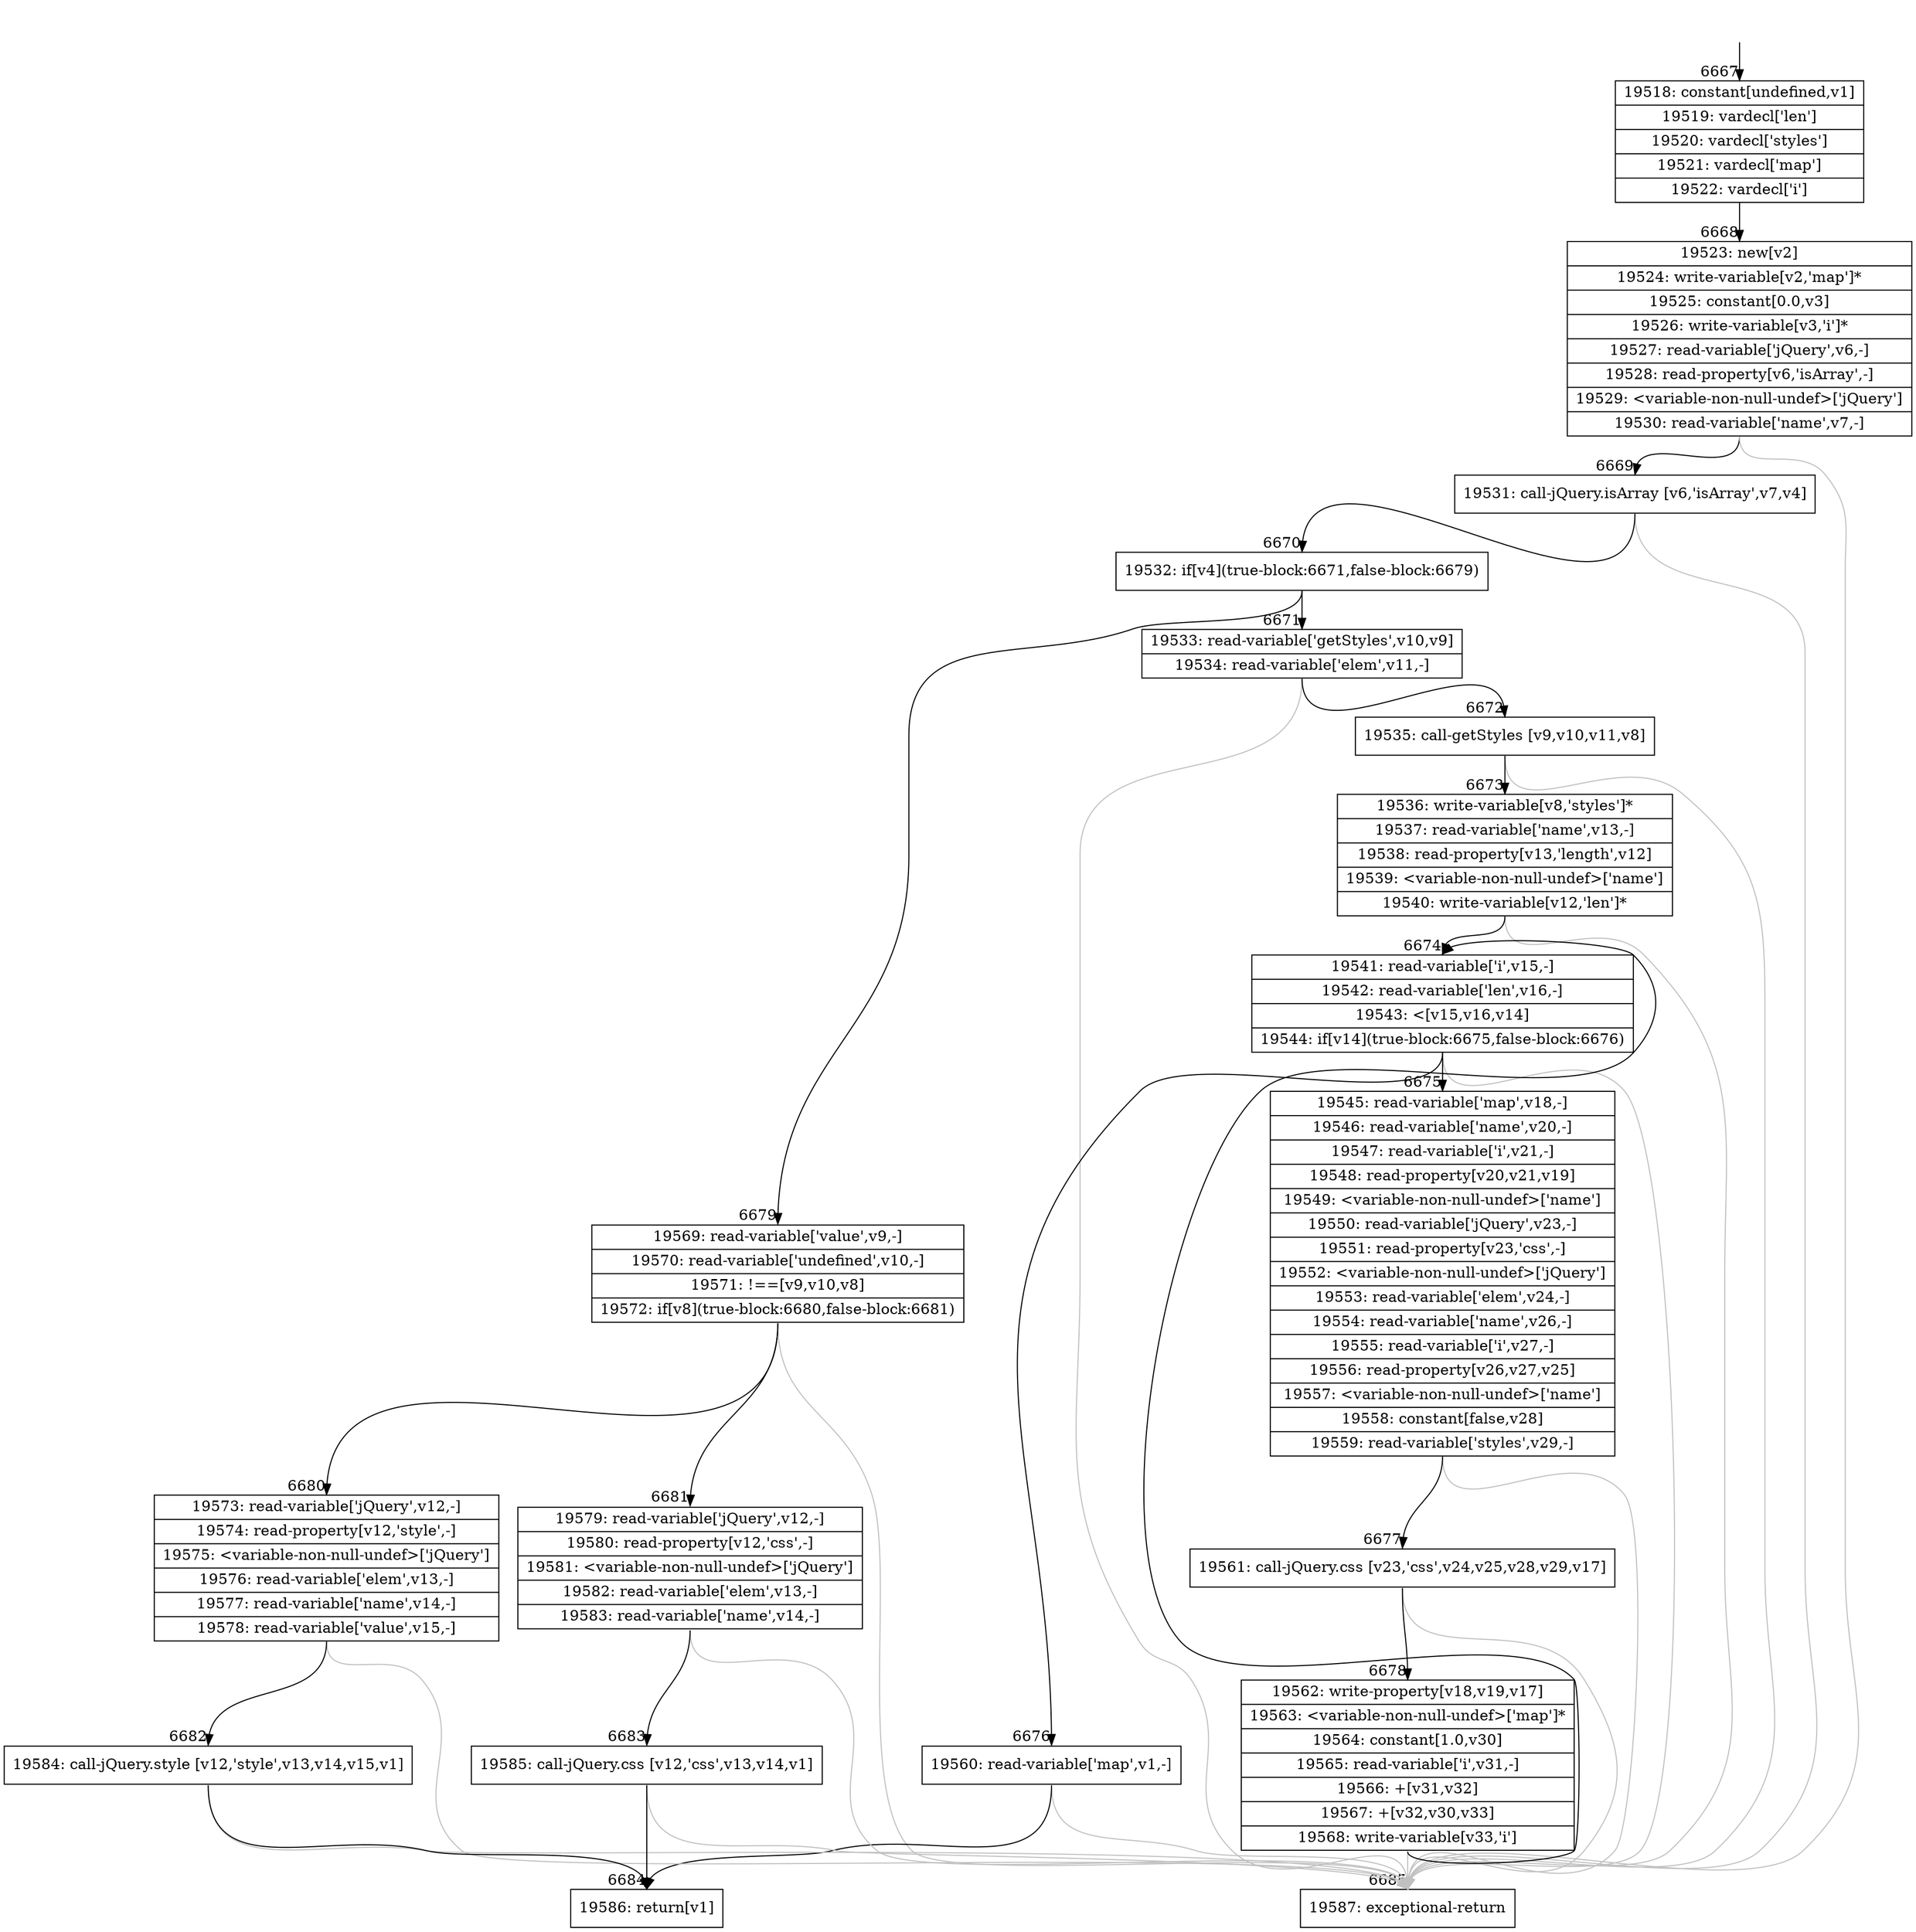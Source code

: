 digraph {
rankdir="TD"
BB_entry421[shape=none,label=""];
BB_entry421 -> BB6667 [tailport=s, headport=n, headlabel="    6667"]
BB6667 [shape=record label="{19518: constant[undefined,v1]|19519: vardecl['len']|19520: vardecl['styles']|19521: vardecl['map']|19522: vardecl['i']}" ] 
BB6667 -> BB6668 [tailport=s, headport=n, headlabel="      6668"]
BB6668 [shape=record label="{19523: new[v2]|19524: write-variable[v2,'map']*|19525: constant[0.0,v3]|19526: write-variable[v3,'i']*|19527: read-variable['jQuery',v6,-]|19528: read-property[v6,'isArray',-]|19529: \<variable-non-null-undef\>['jQuery']|19530: read-variable['name',v7,-]}" ] 
BB6668 -> BB6669 [tailport=s, headport=n, headlabel="      6669"]
BB6668 -> BB6685 [tailport=s, headport=n, color=gray, headlabel="      6685"]
BB6669 [shape=record label="{19531: call-jQuery.isArray [v6,'isArray',v7,v4]}" ] 
BB6669 -> BB6670 [tailport=s, headport=n, headlabel="      6670"]
BB6669 -> BB6685 [tailport=s, headport=n, color=gray]
BB6670 [shape=record label="{19532: if[v4](true-block:6671,false-block:6679)}" ] 
BB6670 -> BB6671 [tailport=s, headport=n, headlabel="      6671"]
BB6670 -> BB6679 [tailport=s, headport=n, headlabel="      6679"]
BB6671 [shape=record label="{19533: read-variable['getStyles',v10,v9]|19534: read-variable['elem',v11,-]}" ] 
BB6671 -> BB6672 [tailport=s, headport=n, headlabel="      6672"]
BB6671 -> BB6685 [tailport=s, headport=n, color=gray]
BB6672 [shape=record label="{19535: call-getStyles [v9,v10,v11,v8]}" ] 
BB6672 -> BB6673 [tailport=s, headport=n, headlabel="      6673"]
BB6672 -> BB6685 [tailport=s, headport=n, color=gray]
BB6673 [shape=record label="{19536: write-variable[v8,'styles']*|19537: read-variable['name',v13,-]|19538: read-property[v13,'length',v12]|19539: \<variable-non-null-undef\>['name']|19540: write-variable[v12,'len']*}" ] 
BB6673 -> BB6674 [tailport=s, headport=n, headlabel="      6674"]
BB6673 -> BB6685 [tailport=s, headport=n, color=gray]
BB6674 [shape=record label="{19541: read-variable['i',v15,-]|19542: read-variable['len',v16,-]|19543: \<[v15,v16,v14]|19544: if[v14](true-block:6675,false-block:6676)}" ] 
BB6674 -> BB6675 [tailport=s, headport=n, headlabel="      6675"]
BB6674 -> BB6676 [tailport=s, headport=n, headlabel="      6676"]
BB6674 -> BB6685 [tailport=s, headport=n, color=gray]
BB6675 [shape=record label="{19545: read-variable['map',v18,-]|19546: read-variable['name',v20,-]|19547: read-variable['i',v21,-]|19548: read-property[v20,v21,v19]|19549: \<variable-non-null-undef\>['name']|19550: read-variable['jQuery',v23,-]|19551: read-property[v23,'css',-]|19552: \<variable-non-null-undef\>['jQuery']|19553: read-variable['elem',v24,-]|19554: read-variable['name',v26,-]|19555: read-variable['i',v27,-]|19556: read-property[v26,v27,v25]|19557: \<variable-non-null-undef\>['name']|19558: constant[false,v28]|19559: read-variable['styles',v29,-]}" ] 
BB6675 -> BB6677 [tailport=s, headport=n, headlabel="      6677"]
BB6675 -> BB6685 [tailport=s, headport=n, color=gray]
BB6676 [shape=record label="{19560: read-variable['map',v1,-]}" ] 
BB6676 -> BB6684 [tailport=s, headport=n, headlabel="      6684"]
BB6676 -> BB6685 [tailport=s, headport=n, color=gray]
BB6677 [shape=record label="{19561: call-jQuery.css [v23,'css',v24,v25,v28,v29,v17]}" ] 
BB6677 -> BB6678 [tailport=s, headport=n, headlabel="      6678"]
BB6677 -> BB6685 [tailport=s, headport=n, color=gray]
BB6678 [shape=record label="{19562: write-property[v18,v19,v17]|19563: \<variable-non-null-undef\>['map']*|19564: constant[1.0,v30]|19565: read-variable['i',v31,-]|19566: +[v31,v32]|19567: +[v32,v30,v33]|19568: write-variable[v33,'i']}" ] 
BB6678 -> BB6674 [tailport=s, headport=n]
BB6678 -> BB6685 [tailport=s, headport=n, color=gray]
BB6679 [shape=record label="{19569: read-variable['value',v9,-]|19570: read-variable['undefined',v10,-]|19571: !==[v9,v10,v8]|19572: if[v8](true-block:6680,false-block:6681)}" ] 
BB6679 -> BB6680 [tailport=s, headport=n, headlabel="      6680"]
BB6679 -> BB6681 [tailport=s, headport=n, headlabel="      6681"]
BB6679 -> BB6685 [tailport=s, headport=n, color=gray]
BB6680 [shape=record label="{19573: read-variable['jQuery',v12,-]|19574: read-property[v12,'style',-]|19575: \<variable-non-null-undef\>['jQuery']|19576: read-variable['elem',v13,-]|19577: read-variable['name',v14,-]|19578: read-variable['value',v15,-]}" ] 
BB6680 -> BB6682 [tailport=s, headport=n, headlabel="      6682"]
BB6680 -> BB6685 [tailport=s, headport=n, color=gray]
BB6681 [shape=record label="{19579: read-variable['jQuery',v12,-]|19580: read-property[v12,'css',-]|19581: \<variable-non-null-undef\>['jQuery']|19582: read-variable['elem',v13,-]|19583: read-variable['name',v14,-]}" ] 
BB6681 -> BB6683 [tailport=s, headport=n, headlabel="      6683"]
BB6681 -> BB6685 [tailport=s, headport=n, color=gray]
BB6682 [shape=record label="{19584: call-jQuery.style [v12,'style',v13,v14,v15,v1]}" ] 
BB6682 -> BB6684 [tailport=s, headport=n]
BB6682 -> BB6685 [tailport=s, headport=n, color=gray]
BB6683 [shape=record label="{19585: call-jQuery.css [v12,'css',v13,v14,v1]}" ] 
BB6683 -> BB6684 [tailport=s, headport=n]
BB6683 -> BB6685 [tailport=s, headport=n, color=gray]
BB6684 [shape=record label="{19586: return[v1]}" ] 
BB6685 [shape=record label="{19587: exceptional-return}" ] 
}
